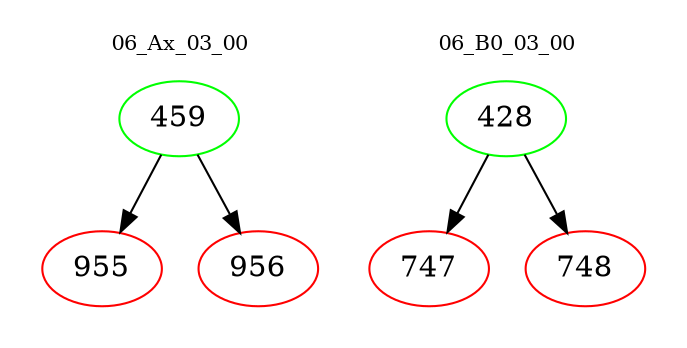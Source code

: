 digraph{
subgraph cluster_0 {
color = white
label = "06_Ax_03_00";
fontsize=10;
T0_459 [label="459", color="green"]
T0_459 -> T0_955 [color="black"]
T0_955 [label="955", color="red"]
T0_459 -> T0_956 [color="black"]
T0_956 [label="956", color="red"]
}
subgraph cluster_1 {
color = white
label = "06_B0_03_00";
fontsize=10;
T1_428 [label="428", color="green"]
T1_428 -> T1_747 [color="black"]
T1_747 [label="747", color="red"]
T1_428 -> T1_748 [color="black"]
T1_748 [label="748", color="red"]
}
}
